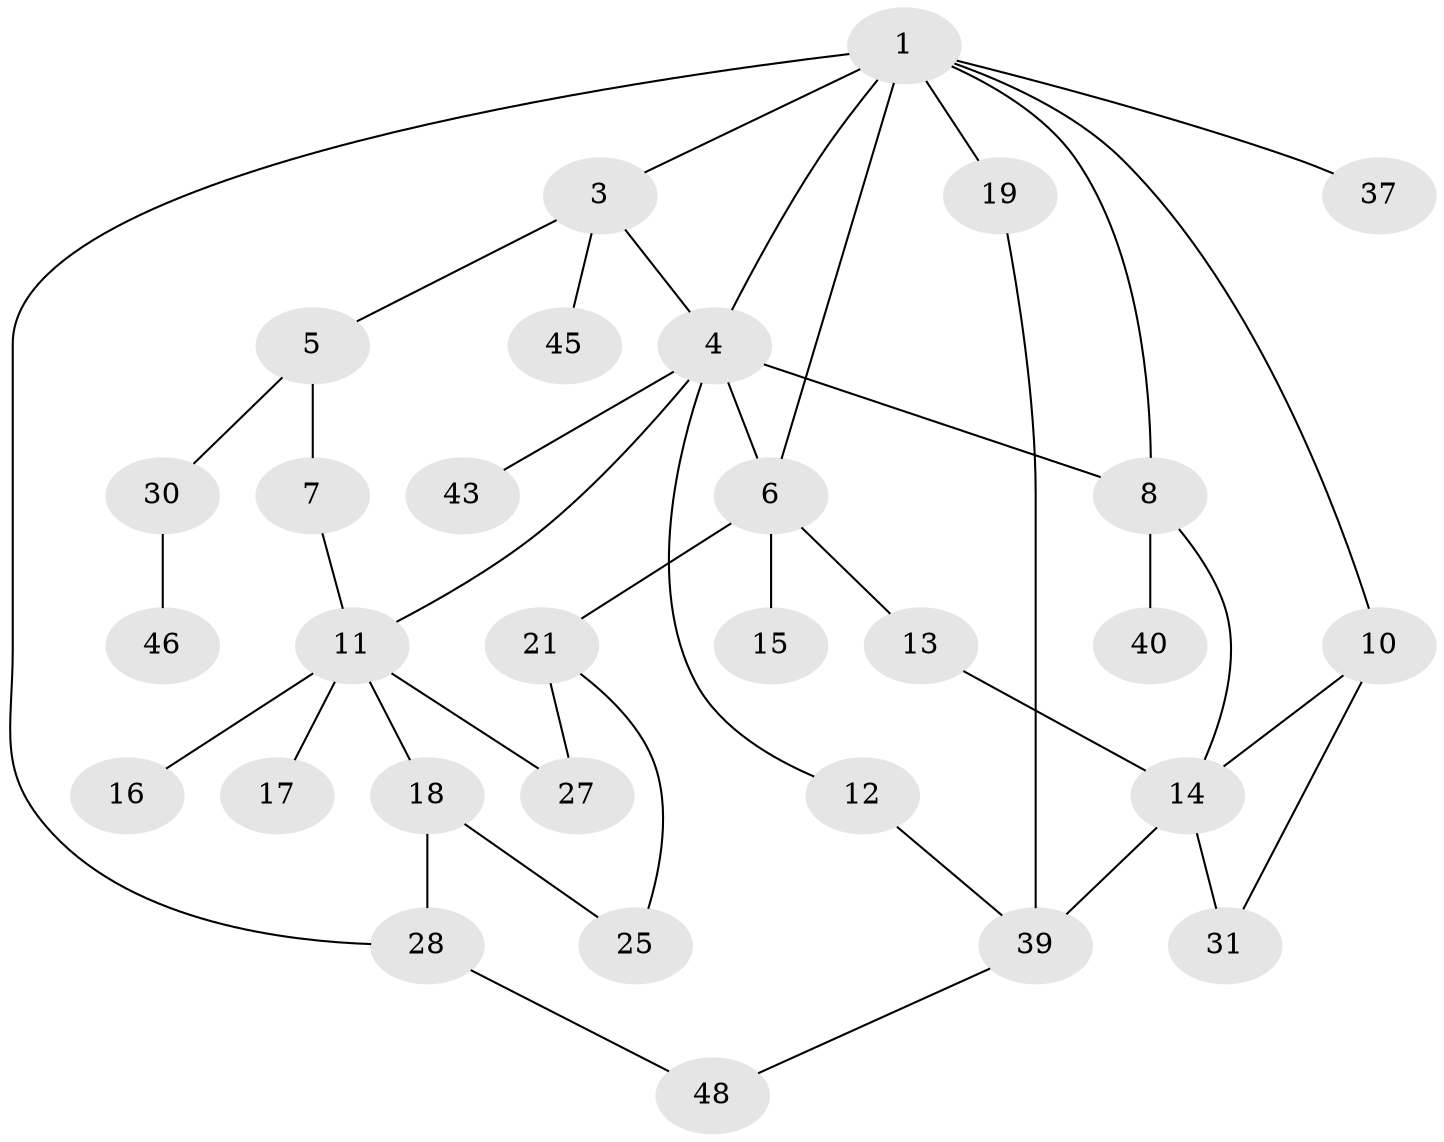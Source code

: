 // Generated by graph-tools (version 1.1) at 2025/51/02/27/25 19:51:39]
// undirected, 30 vertices, 42 edges
graph export_dot {
graph [start="1"]
  node [color=gray90,style=filled];
  1 [super="+2"];
  3 [super="+44"];
  4 [super="+26"];
  5 [super="+24"];
  6 [super="+9"];
  7 [super="+47"];
  8 [super="+20"];
  10;
  11 [super="+49"];
  12 [super="+29"];
  13;
  14 [super="+23"];
  15;
  16;
  17 [super="+34"];
  18 [super="+50"];
  19 [super="+36"];
  21 [super="+22"];
  25 [super="+41"];
  27 [super="+38"];
  28 [super="+33"];
  30 [super="+32"];
  31 [super="+35"];
  37;
  39 [super="+42"];
  40;
  43;
  45;
  46;
  48;
  1 -- 8;
  1 -- 28;
  1 -- 37;
  1 -- 3;
  1 -- 19;
  1 -- 6;
  1 -- 10;
  1 -- 4;
  3 -- 4;
  3 -- 5;
  3 -- 45;
  4 -- 11;
  4 -- 12;
  4 -- 43;
  4 -- 8;
  4 -- 6;
  5 -- 7;
  5 -- 30;
  6 -- 13;
  6 -- 15;
  6 -- 21;
  7 -- 11;
  8 -- 40;
  8 -- 14;
  10 -- 14;
  10 -- 31;
  11 -- 16;
  11 -- 17;
  11 -- 18;
  11 -- 27;
  12 -- 39;
  13 -- 14;
  14 -- 31;
  14 -- 39 [weight=2];
  18 -- 28;
  18 -- 25;
  19 -- 39;
  21 -- 25;
  21 -- 27;
  28 -- 48;
  30 -- 46;
  39 -- 48;
}
